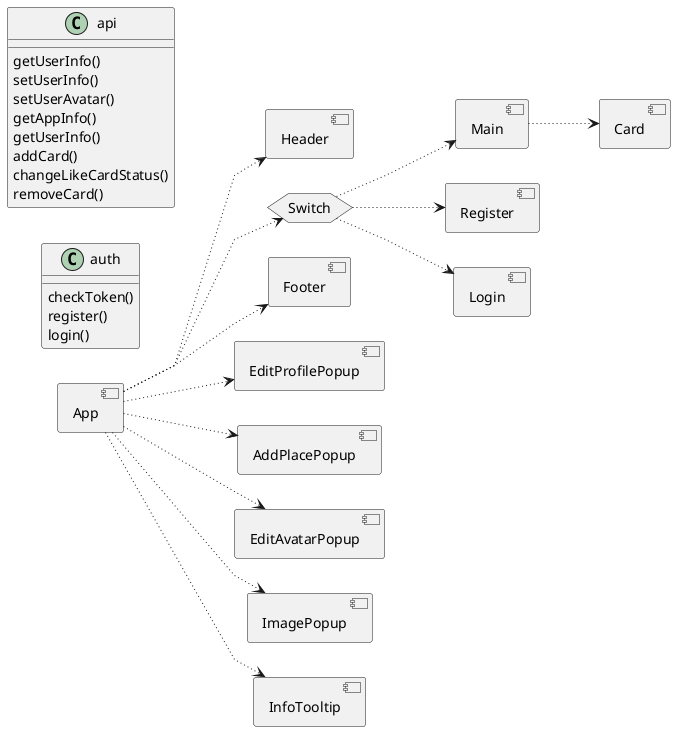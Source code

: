 @startuml
allowmixing
left to right direction
skinparam linetype polyline

component "App" as app  {
    
}

component header as "Header"{

}
hexagon s as "Switch" {

}
component footer as "Footer" {

}
component main as "Main" {

}
component reg as "Register" {

}
component login as "Login" {

}
component card as "Card" {

}
component epp as "EditProfilePopup" {

}
component app1 as "AddPlacePopup" {

}
component eap as "EditAvatarPopup" {

}
component ip as "ImagePopup" {

}
component it as "InfoTooltip" {

}

class auth {
        checkToken()
        register()
        login()
    }

class api {
    getUserInfo()
    setUserInfo()
    setUserAvatar()
    getAppInfo()
    getUserInfo()
    addCard()
    changeLikeCardStatus()
    removeCard()
}

app -[dotted]-> header
app -[dotted]-> s
app -[dotted]-> footer

s -[dotted]-> main
s -[dotted]-> reg
s -[dotted]-> login

main -[dotted]-> card

app -[dotted]-> epp
app -[dotted]-> app1
app -[dotted]-> eap
app -[dotted]-> ip
app -[dotted]-> it
@enduml